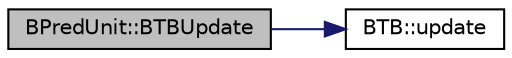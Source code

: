 digraph G
{
  edge [fontname="Helvetica",fontsize="10",labelfontname="Helvetica",labelfontsize="10"];
  node [fontname="Helvetica",fontsize="10",shape=record];
  rankdir=LR;
  Node1 [label="BPredUnit::BTBUpdate",height=0.2,width=0.4,color="black", fillcolor="grey75", style="filled" fontcolor="black"];
  Node1 -> Node2 [color="midnightblue",fontsize="10",style="solid",fontname="Helvetica"];
  Node2 [label="BTB::update",height=0.2,width=0.4,color="black", fillcolor="white", style="filled",URL="$classBTB.html#a3b219a528353ed5cc381b783d40a72fd"];
}
